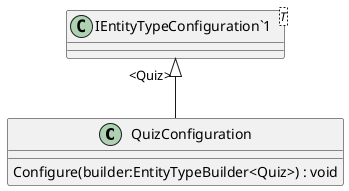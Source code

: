 @startuml
class QuizConfiguration {
    Configure(builder:EntityTypeBuilder<Quiz>) : void
}
class "IEntityTypeConfiguration`1"<T> {
}
"IEntityTypeConfiguration`1" "<Quiz>" <|-- QuizConfiguration
@enduml
